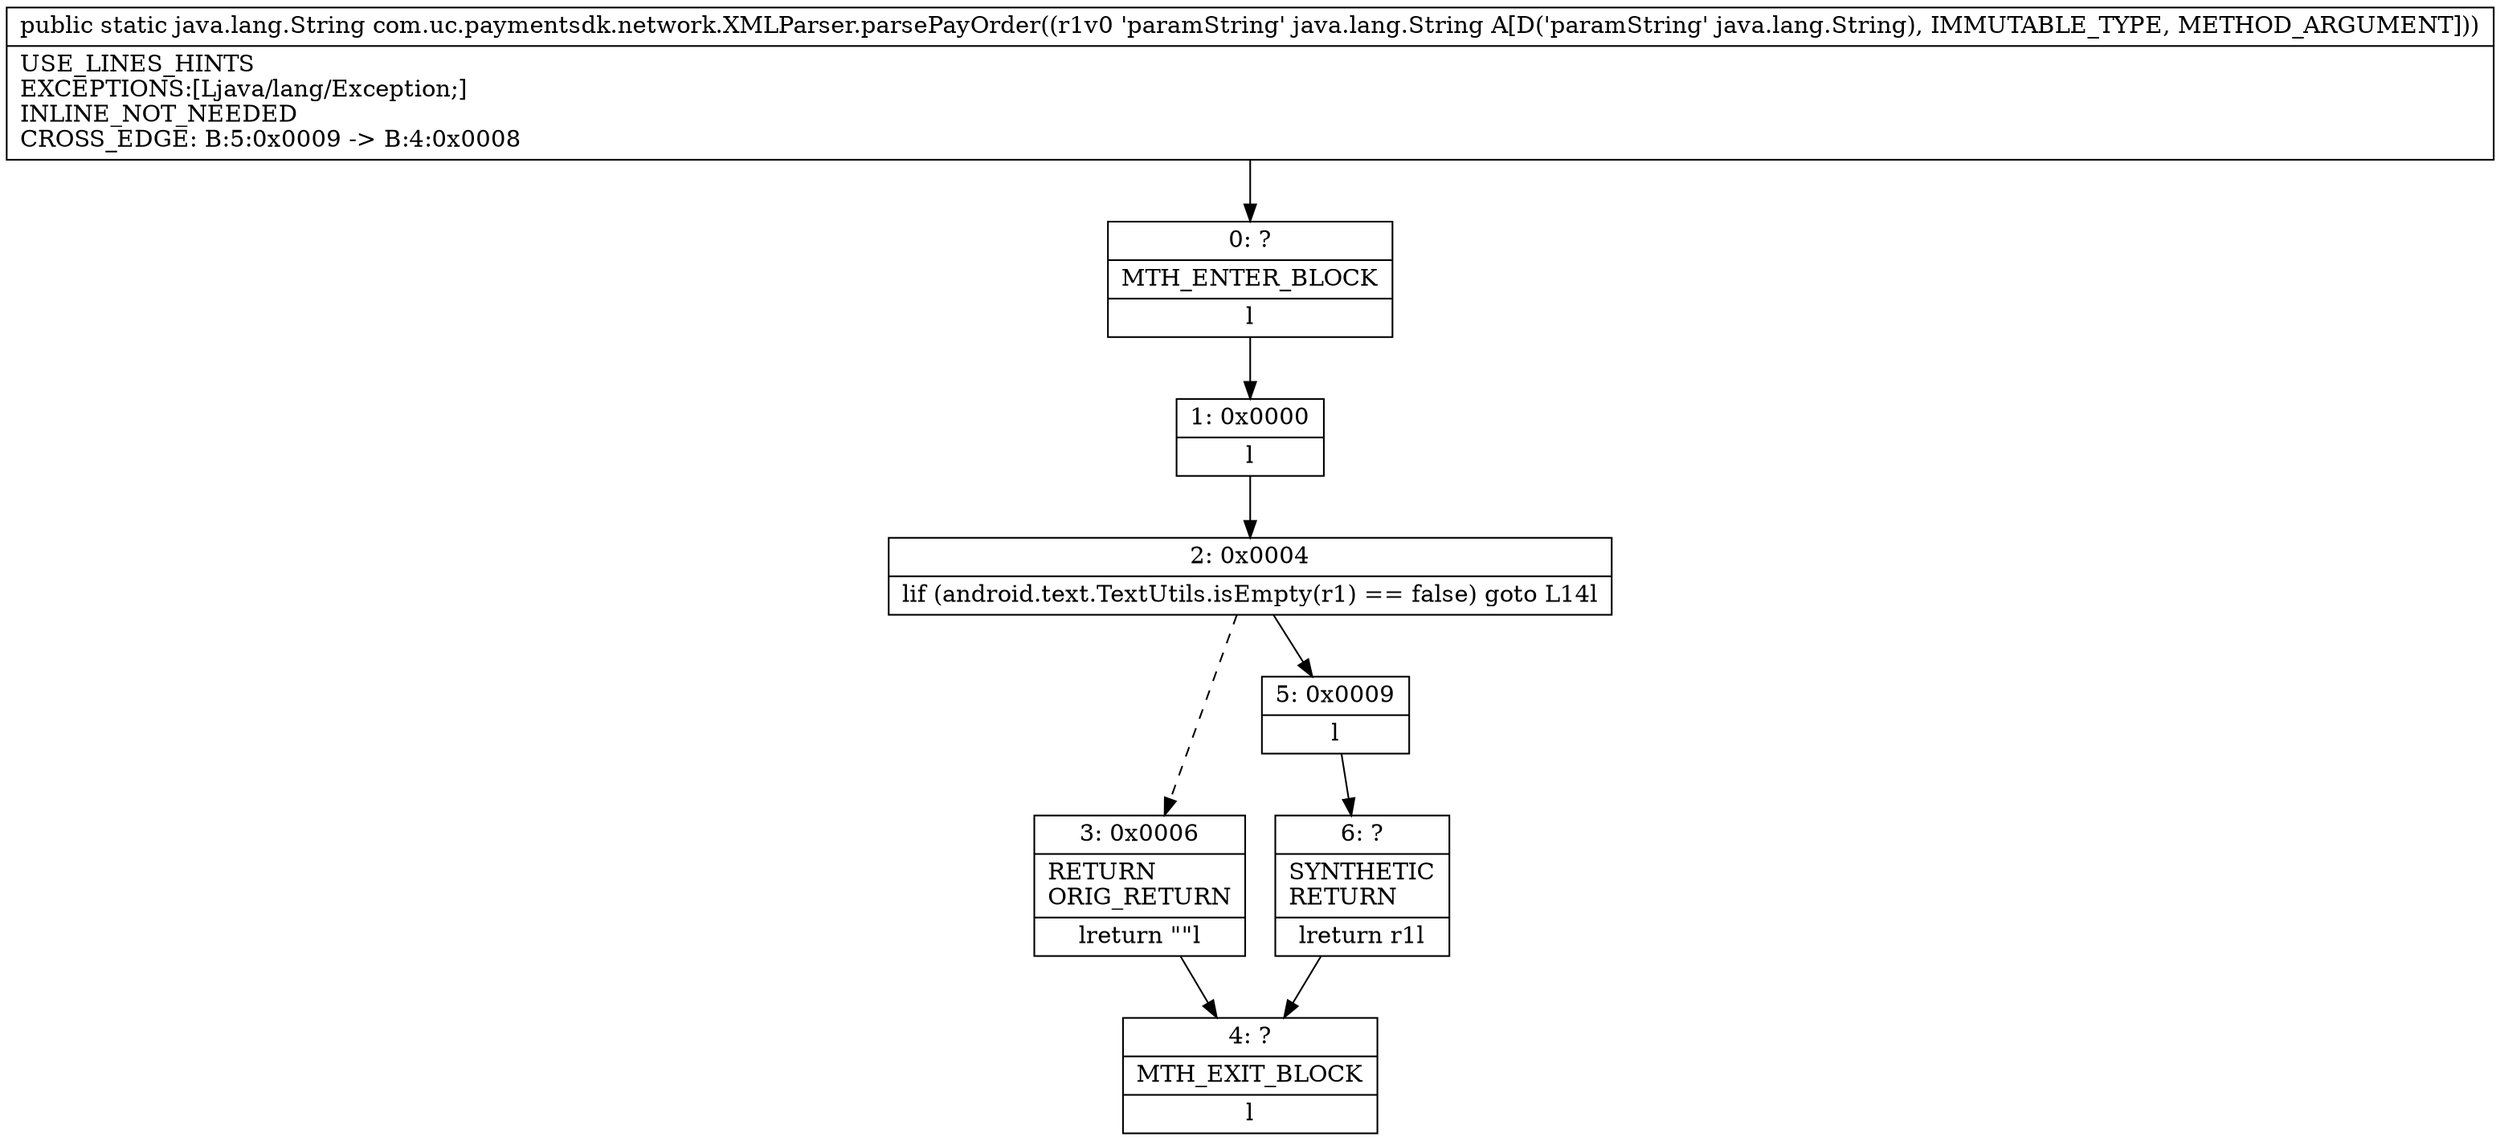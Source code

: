 digraph "CFG forcom.uc.paymentsdk.network.XMLParser.parsePayOrder(Ljava\/lang\/String;)Ljava\/lang\/String;" {
Node_0 [shape=record,label="{0\:\ ?|MTH_ENTER_BLOCK\l|l}"];
Node_1 [shape=record,label="{1\:\ 0x0000|l}"];
Node_2 [shape=record,label="{2\:\ 0x0004|lif (android.text.TextUtils.isEmpty(r1) == false) goto L14l}"];
Node_3 [shape=record,label="{3\:\ 0x0006|RETURN\lORIG_RETURN\l|lreturn \"\"l}"];
Node_4 [shape=record,label="{4\:\ ?|MTH_EXIT_BLOCK\l|l}"];
Node_5 [shape=record,label="{5\:\ 0x0009|l}"];
Node_6 [shape=record,label="{6\:\ ?|SYNTHETIC\lRETURN\l|lreturn r1l}"];
MethodNode[shape=record,label="{public static java.lang.String com.uc.paymentsdk.network.XMLParser.parsePayOrder((r1v0 'paramString' java.lang.String A[D('paramString' java.lang.String), IMMUTABLE_TYPE, METHOD_ARGUMENT]))  | USE_LINES_HINTS\lEXCEPTIONS:[Ljava\/lang\/Exception;]\lINLINE_NOT_NEEDED\lCROSS_EDGE: B:5:0x0009 \-\> B:4:0x0008\l}"];
MethodNode -> Node_0;
Node_0 -> Node_1;
Node_1 -> Node_2;
Node_2 -> Node_3[style=dashed];
Node_2 -> Node_5;
Node_3 -> Node_4;
Node_5 -> Node_6;
Node_6 -> Node_4;
}


